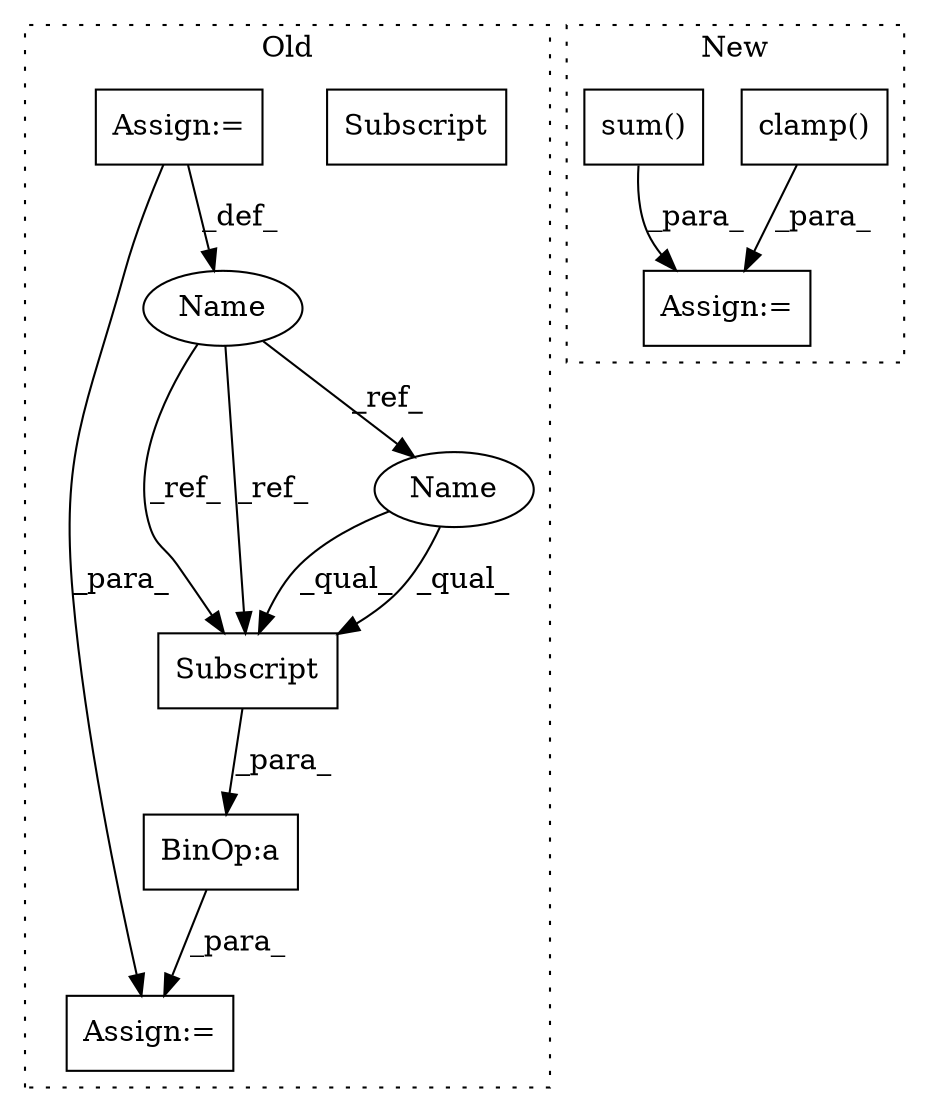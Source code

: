 digraph G {
subgraph cluster0 {
1 [label="Subscript" a="63" s="7290,0" l="20,0" shape="box"];
4 [label="BinOp:a" a="82" s="7310" l="4" shape="box"];
5 [label="Assign:=" a="68" s="7287" l="3" shape="box"];
6 [label="Name" a="87" s="7225" l="4" shape="ellipse"];
8 [label="Assign:=" a="68" s="7229" l="3" shape="box"];
9 [label="Subscript" a="63" s="7290,0" l="20,0" shape="box"];
10 [label="Name" a="87" s="7290" l="4" shape="ellipse"];
label = "Old";
style="dotted";
}
subgraph cluster1 {
2 [label="clamp()" a="75" s="7451,7494" l="37,1" shape="box"];
3 [label="Assign:=" a="68" s="7731" l="3" shape="box"];
7 [label="sum()" a="75" s="7357,7393" l="35,1" shape="box"];
label = "New";
style="dotted";
}
2 -> 3 [label="_para_"];
4 -> 5 [label="_para_"];
6 -> 10 [label="_ref_"];
6 -> 9 [label="_ref_"];
6 -> 9 [label="_ref_"];
7 -> 3 [label="_para_"];
8 -> 6 [label="_def_"];
8 -> 5 [label="_para_"];
9 -> 4 [label="_para_"];
10 -> 9 [label="_qual_"];
10 -> 9 [label="_qual_"];
}